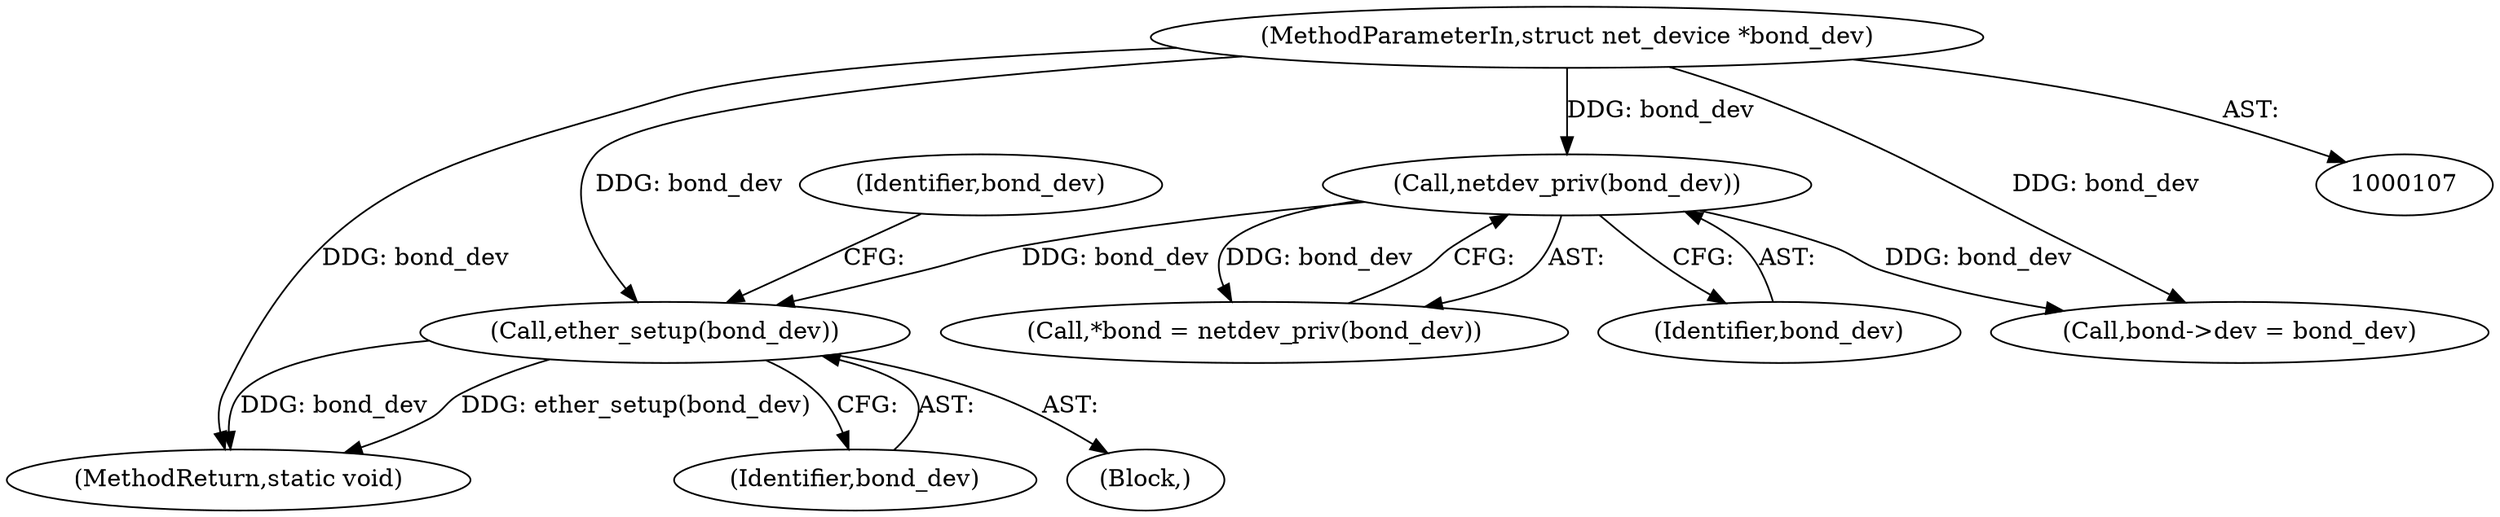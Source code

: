 digraph "0_linux_550fd08c2cebad61c548def135f67aba284c6162_1@pointer" {
"1000140" [label="(Call,ether_setup(bond_dev))"];
"1000108" [label="(MethodParameterIn,struct net_device *bond_dev)"];
"1000113" [label="(Call,netdev_priv(bond_dev))"];
"1000141" [label="(Identifier,bond_dev)"];
"1000114" [label="(Identifier,bond_dev)"];
"1000113" [label="(Call,netdev_priv(bond_dev))"];
"1000227" [label="(MethodReturn,static void)"];
"1000144" [label="(Identifier,bond_dev)"];
"1000108" [label="(MethodParameterIn,struct net_device *bond_dev)"];
"1000130" [label="(Call,bond->dev = bond_dev)"];
"1000140" [label="(Call,ether_setup(bond_dev))"];
"1000111" [label="(Call,*bond = netdev_priv(bond_dev))"];
"1000109" [label="(Block,)"];
"1000140" -> "1000109"  [label="AST: "];
"1000140" -> "1000141"  [label="CFG: "];
"1000141" -> "1000140"  [label="AST: "];
"1000144" -> "1000140"  [label="CFG: "];
"1000140" -> "1000227"  [label="DDG: bond_dev"];
"1000140" -> "1000227"  [label="DDG: ether_setup(bond_dev)"];
"1000108" -> "1000140"  [label="DDG: bond_dev"];
"1000113" -> "1000140"  [label="DDG: bond_dev"];
"1000108" -> "1000107"  [label="AST: "];
"1000108" -> "1000227"  [label="DDG: bond_dev"];
"1000108" -> "1000113"  [label="DDG: bond_dev"];
"1000108" -> "1000130"  [label="DDG: bond_dev"];
"1000113" -> "1000111"  [label="AST: "];
"1000113" -> "1000114"  [label="CFG: "];
"1000114" -> "1000113"  [label="AST: "];
"1000111" -> "1000113"  [label="CFG: "];
"1000113" -> "1000111"  [label="DDG: bond_dev"];
"1000113" -> "1000130"  [label="DDG: bond_dev"];
}
